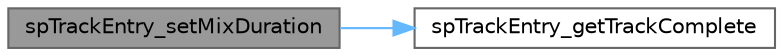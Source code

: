 digraph "spTrackEntry_setMixDuration"
{
 // LATEX_PDF_SIZE
  bgcolor="transparent";
  edge [fontname=Helvetica,fontsize=10,labelfontname=Helvetica,labelfontsize=10];
  node [fontname=Helvetica,fontsize=10,shape=box,height=0.2,width=0.4];
  rankdir="LR";
  Node1 [id="Node000001",label="spTrackEntry_setMixDuration",height=0.2,width=0.4,color="gray40", fillcolor="grey60", style="filled", fontcolor="black",tooltip=" "];
  Node1 -> Node2 [id="edge2_Node000001_Node000002",color="steelblue1",style="solid",tooltip=" "];
  Node2 [id="Node000002",label="spTrackEntry_getTrackComplete",height=0.2,width=0.4,color="grey40", fillcolor="white", style="filled",URL="$_animation_state_8c.html#a2b68a7538bba23adfe96a76c2e54267f",tooltip=" "];
}
